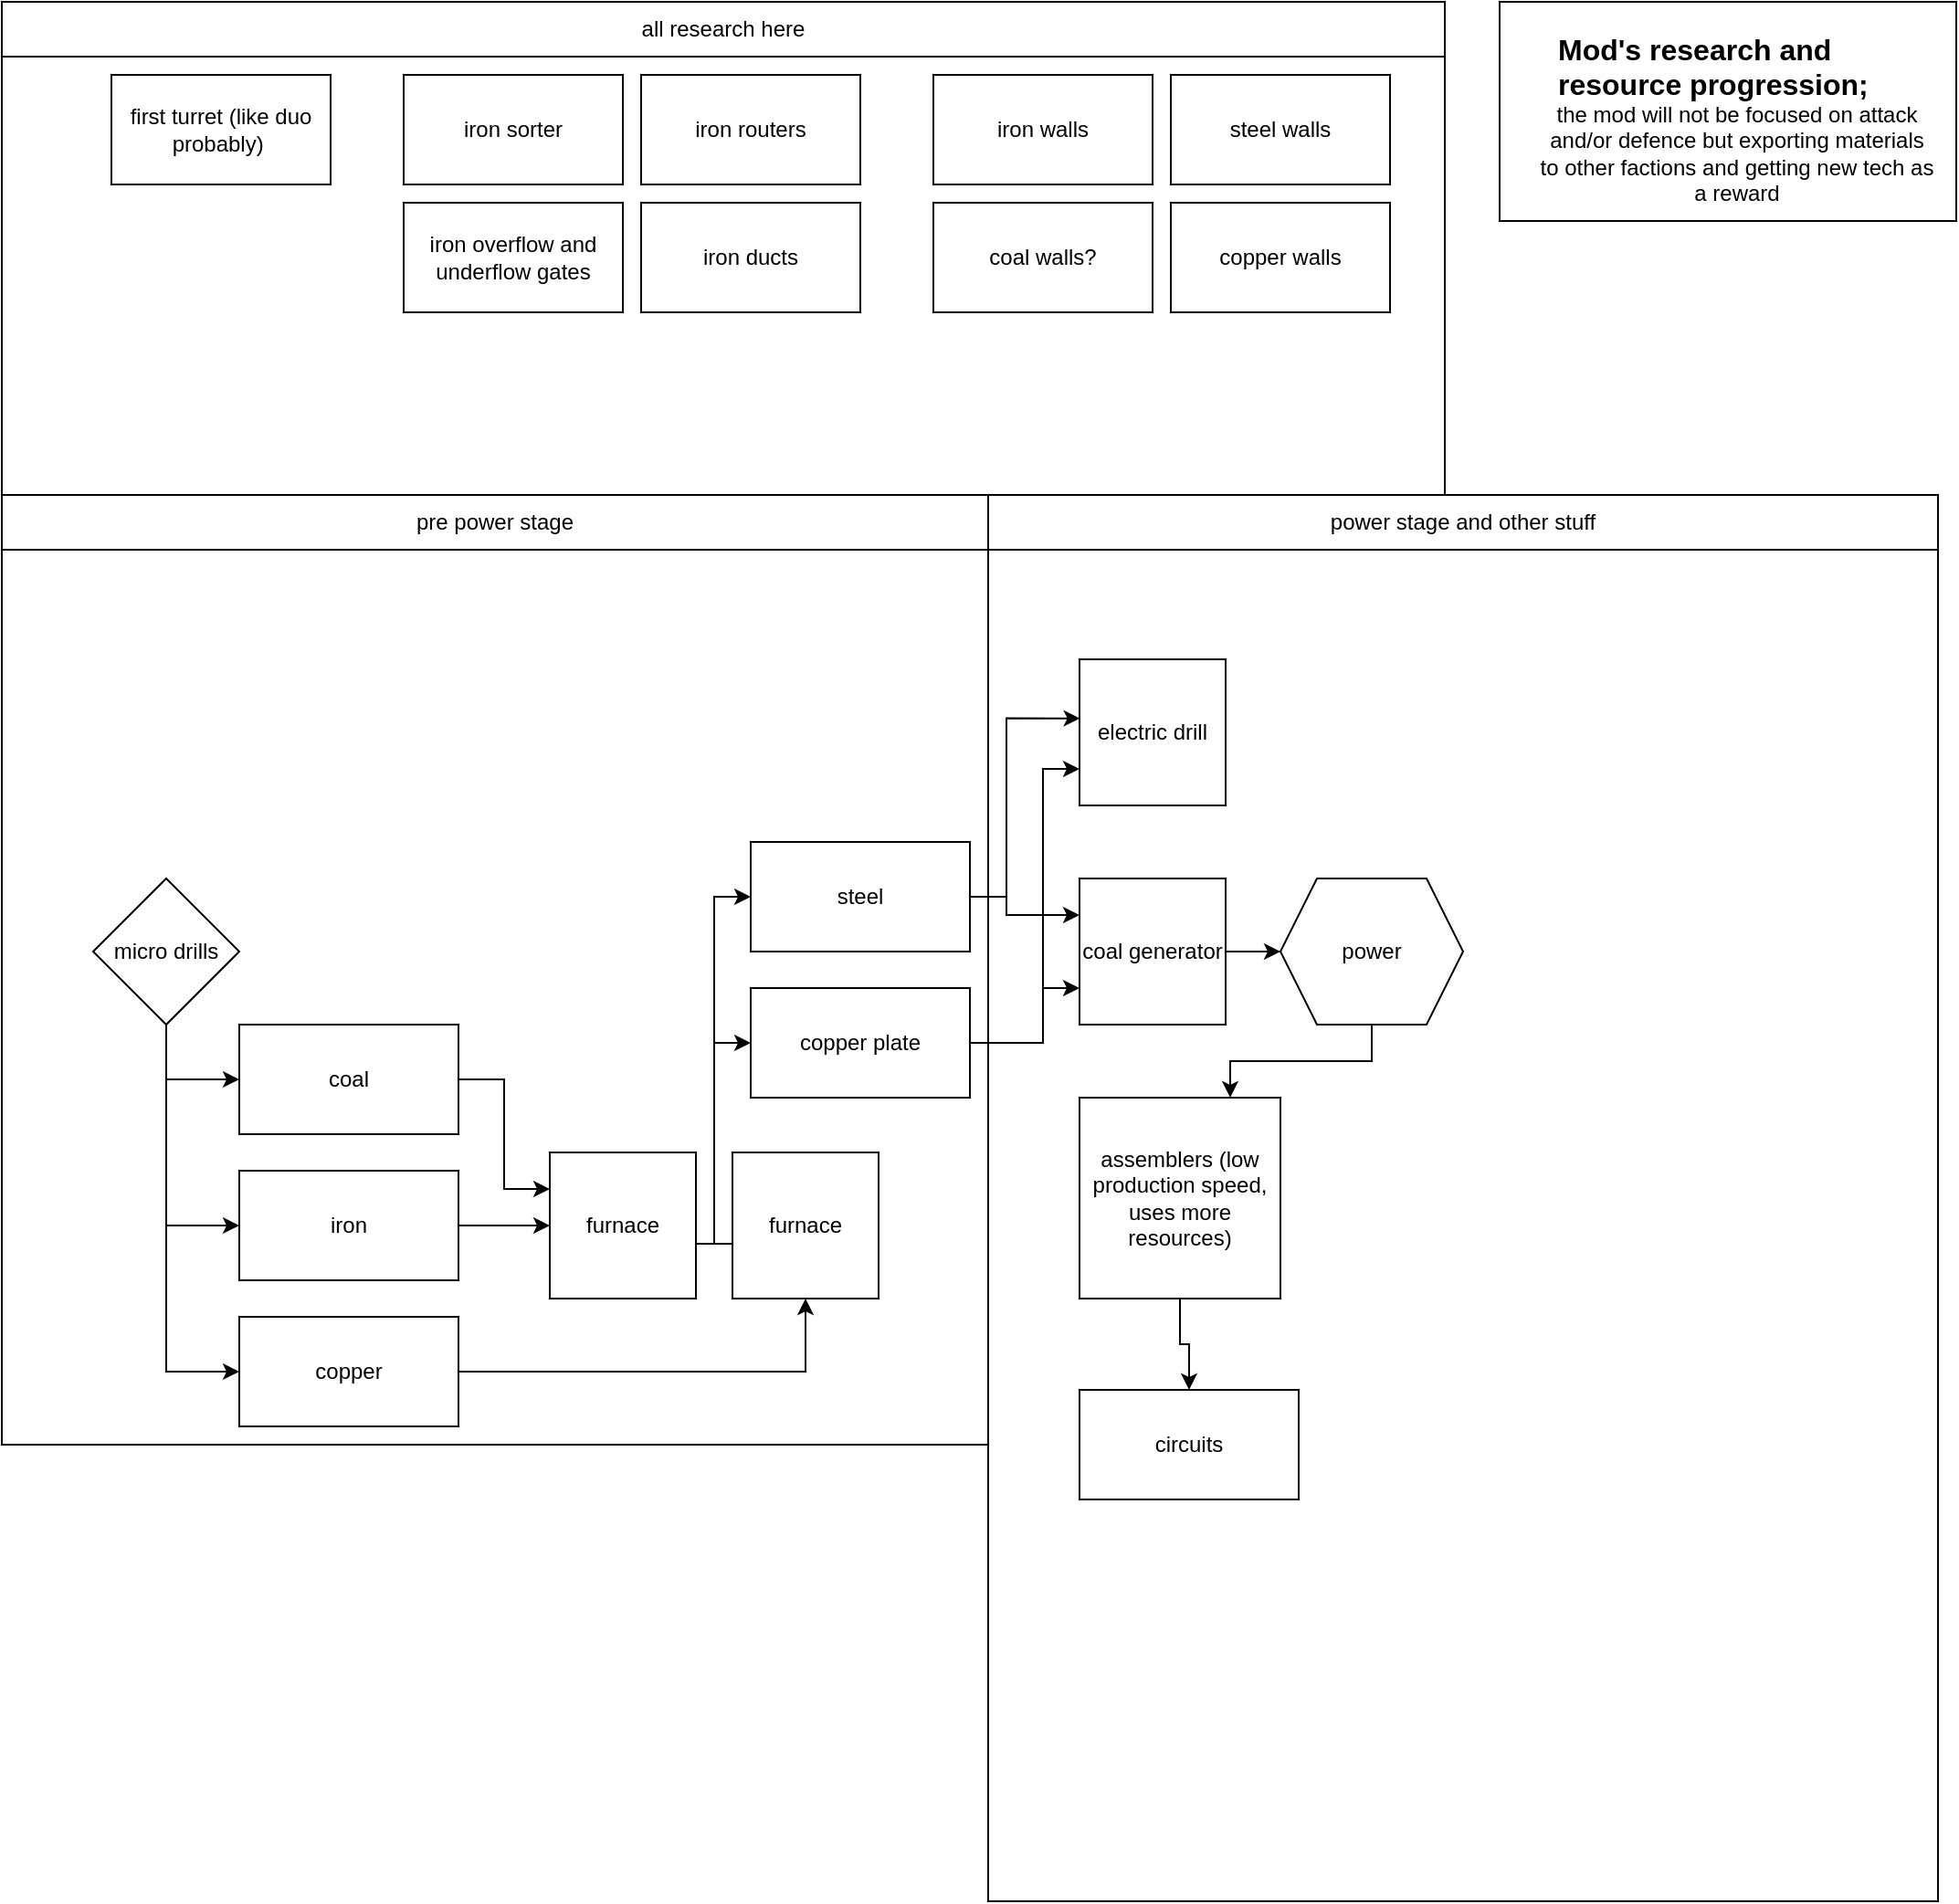 <mxfile version="24.7.5" pages="2">
  <diagram name="Page-1" id="s9i_fugD5oEYHVeArBS9">
    <mxGraphModel dx="1728" dy="1056" grid="1" gridSize="10" guides="1" tooltips="1" connect="1" arrows="1" fold="1" page="1" pageScale="1" pageWidth="827" pageHeight="1169" math="0" shadow="0">
      <root>
        <mxCell id="0" />
        <mxCell id="1" parent="0" />
        <mxCell id="mY_fCW7HWq9GlxdaKIIK-96" value="" style="rounded=0;whiteSpace=wrap;html=1;" vertex="1" parent="1">
          <mxGeometry x="860" width="250" height="120" as="geometry" />
        </mxCell>
        <mxCell id="mY_fCW7HWq9GlxdaKIIK-32" value="pre power stage" style="swimlane;fontStyle=0;childLayout=stackLayout;horizontal=1;startSize=30;horizontalStack=0;resizeParent=1;resizeParentMax=0;resizeLast=0;collapsible=1;marginBottom=0;whiteSpace=wrap;html=1;" vertex="1" parent="1">
          <mxGeometry x="40" y="270" width="540" height="520" as="geometry" />
        </mxCell>
        <mxCell id="mY_fCW7HWq9GlxdaKIIK-43" style="edgeStyle=orthogonalEdgeStyle;rounded=0;orthogonalLoop=1;jettySize=auto;html=1;entryX=0;entryY=0.5;entryDx=0;entryDy=0;" edge="1" parent="1" source="mY_fCW7HWq9GlxdaKIIK-38" target="mY_fCW7HWq9GlxdaKIIK-39">
          <mxGeometry relative="1" as="geometry" />
        </mxCell>
        <mxCell id="mY_fCW7HWq9GlxdaKIIK-44" style="edgeStyle=orthogonalEdgeStyle;rounded=0;orthogonalLoop=1;jettySize=auto;html=1;entryX=0;entryY=0.5;entryDx=0;entryDy=0;" edge="1" parent="1" source="mY_fCW7HWq9GlxdaKIIK-38" target="mY_fCW7HWq9GlxdaKIIK-40">
          <mxGeometry relative="1" as="geometry" />
        </mxCell>
        <mxCell id="mY_fCW7HWq9GlxdaKIIK-45" style="edgeStyle=orthogonalEdgeStyle;rounded=0;orthogonalLoop=1;jettySize=auto;html=1;entryX=0;entryY=0.5;entryDx=0;entryDy=0;" edge="1" parent="1" source="mY_fCW7HWq9GlxdaKIIK-38" target="mY_fCW7HWq9GlxdaKIIK-42">
          <mxGeometry relative="1" as="geometry" />
        </mxCell>
        <mxCell id="mY_fCW7HWq9GlxdaKIIK-38" value="micro drills" style="rhombus;whiteSpace=wrap;html=1;" vertex="1" parent="1">
          <mxGeometry x="90" y="480" width="80" height="80" as="geometry" />
        </mxCell>
        <mxCell id="mY_fCW7HWq9GlxdaKIIK-62" style="edgeStyle=orthogonalEdgeStyle;rounded=0;orthogonalLoop=1;jettySize=auto;html=1;entryX=0;entryY=0.25;entryDx=0;entryDy=0;" edge="1" parent="1" source="mY_fCW7HWq9GlxdaKIIK-39" target="mY_fCW7HWq9GlxdaKIIK-47">
          <mxGeometry relative="1" as="geometry" />
        </mxCell>
        <mxCell id="mY_fCW7HWq9GlxdaKIIK-39" value="coal" style="rounded=0;whiteSpace=wrap;html=1;" vertex="1" parent="1">
          <mxGeometry x="170" y="560" width="120" height="60" as="geometry" />
        </mxCell>
        <mxCell id="mY_fCW7HWq9GlxdaKIIK-61" style="edgeStyle=orthogonalEdgeStyle;rounded=0;orthogonalLoop=1;jettySize=auto;html=1;entryX=0;entryY=0.5;entryDx=0;entryDy=0;" edge="1" parent="1" source="mY_fCW7HWq9GlxdaKIIK-40" target="mY_fCW7HWq9GlxdaKIIK-47">
          <mxGeometry relative="1" as="geometry" />
        </mxCell>
        <mxCell id="mY_fCW7HWq9GlxdaKIIK-40" value="iron" style="rounded=0;whiteSpace=wrap;html=1;" vertex="1" parent="1">
          <mxGeometry x="170" y="640" width="120" height="60" as="geometry" />
        </mxCell>
        <mxCell id="mY_fCW7HWq9GlxdaKIIK-63" style="edgeStyle=orthogonalEdgeStyle;rounded=0;orthogonalLoop=1;jettySize=auto;html=1;entryX=0.5;entryY=1;entryDx=0;entryDy=0;" edge="1" parent="1" source="mY_fCW7HWq9GlxdaKIIK-42" target="mY_fCW7HWq9GlxdaKIIK-58">
          <mxGeometry relative="1" as="geometry" />
        </mxCell>
        <mxCell id="mY_fCW7HWq9GlxdaKIIK-42" value="copper" style="rounded=0;whiteSpace=wrap;html=1;" vertex="1" parent="1">
          <mxGeometry x="170" y="720" width="120" height="60" as="geometry" />
        </mxCell>
        <mxCell id="mY_fCW7HWq9GlxdaKIIK-56" style="edgeStyle=orthogonalEdgeStyle;rounded=0;orthogonalLoop=1;jettySize=auto;html=1;entryX=0;entryY=0.5;entryDx=0;entryDy=0;" edge="1" parent="1" source="mY_fCW7HWq9GlxdaKIIK-47" target="mY_fCW7HWq9GlxdaKIIK-54">
          <mxGeometry relative="1" as="geometry">
            <Array as="points">
              <mxPoint x="430" y="680" />
              <mxPoint x="430" y="490" />
            </Array>
          </mxGeometry>
        </mxCell>
        <mxCell id="mY_fCW7HWq9GlxdaKIIK-47" value="furnace" style="whiteSpace=wrap;html=1;aspect=fixed;" vertex="1" parent="1">
          <mxGeometry x="340" y="630" width="80" height="80" as="geometry" />
        </mxCell>
        <mxCell id="mY_fCW7HWq9GlxdaKIIK-86" style="edgeStyle=orthogonalEdgeStyle;rounded=0;orthogonalLoop=1;jettySize=auto;html=1;exitX=1;exitY=0.5;exitDx=0;exitDy=0;entryX=0;entryY=0.75;entryDx=0;entryDy=0;" edge="1" parent="1" source="mY_fCW7HWq9GlxdaKIIK-53" target="mY_fCW7HWq9GlxdaKIIK-84">
          <mxGeometry relative="1" as="geometry">
            <Array as="points">
              <mxPoint x="610" y="570" />
              <mxPoint x="610" y="540" />
            </Array>
          </mxGeometry>
        </mxCell>
        <mxCell id="mY_fCW7HWq9GlxdaKIIK-99" style="edgeStyle=orthogonalEdgeStyle;rounded=0;orthogonalLoop=1;jettySize=auto;html=1;entryX=0;entryY=0.75;entryDx=0;entryDy=0;" edge="1" parent="1" source="mY_fCW7HWq9GlxdaKIIK-53" target="mY_fCW7HWq9GlxdaKIIK-97">
          <mxGeometry relative="1" as="geometry">
            <mxPoint x="620" y="420" as="targetPoint" />
            <Array as="points">
              <mxPoint x="610" y="570" />
              <mxPoint x="610" y="420" />
            </Array>
          </mxGeometry>
        </mxCell>
        <mxCell id="mY_fCW7HWq9GlxdaKIIK-53" value="copper plate" style="rounded=0;whiteSpace=wrap;html=1;" vertex="1" parent="1">
          <mxGeometry x="450" y="540" width="120" height="60" as="geometry" />
        </mxCell>
        <mxCell id="mY_fCW7HWq9GlxdaKIIK-85" style="edgeStyle=orthogonalEdgeStyle;rounded=0;orthogonalLoop=1;jettySize=auto;html=1;exitX=1;exitY=0.5;exitDx=0;exitDy=0;entryX=0;entryY=0.25;entryDx=0;entryDy=0;" edge="1" parent="1" source="mY_fCW7HWq9GlxdaKIIK-54" target="mY_fCW7HWq9GlxdaKIIK-84">
          <mxGeometry relative="1" as="geometry">
            <Array as="points">
              <mxPoint x="590" y="490" />
              <mxPoint x="590" y="500" />
            </Array>
          </mxGeometry>
        </mxCell>
        <mxCell id="mY_fCW7HWq9GlxdaKIIK-54" value="steel" style="rounded=0;whiteSpace=wrap;html=1;" vertex="1" parent="1">
          <mxGeometry x="450" y="460" width="120" height="60" as="geometry" />
        </mxCell>
        <mxCell id="mY_fCW7HWq9GlxdaKIIK-59" style="edgeStyle=orthogonalEdgeStyle;rounded=0;orthogonalLoop=1;jettySize=auto;html=1;entryX=0;entryY=0.5;entryDx=0;entryDy=0;" edge="1" parent="1" source="mY_fCW7HWq9GlxdaKIIK-58" target="mY_fCW7HWq9GlxdaKIIK-53">
          <mxGeometry relative="1" as="geometry">
            <mxPoint x="430" y="570" as="targetPoint" />
            <Array as="points">
              <mxPoint x="430" y="680" />
              <mxPoint x="430" y="570" />
            </Array>
          </mxGeometry>
        </mxCell>
        <mxCell id="mY_fCW7HWq9GlxdaKIIK-58" value="furnace" style="whiteSpace=wrap;html=1;aspect=fixed;" vertex="1" parent="1">
          <mxGeometry x="440" y="630" width="80" height="80" as="geometry" />
        </mxCell>
        <mxCell id="mY_fCW7HWq9GlxdaKIIK-65" value="steel walls&lt;span style=&quot;caret-color: rgba(0, 0, 0, 0); color: rgba(0, 0, 0, 0); font-family: monospace; font-size: 0px; text-align: start; white-space: nowrap;&quot;&gt;%3CmxGraphModel%3E%3Croot%3E%3CmxCell%20id%3D%220%22%2F%3E%3CmxCell%20id%3D%221%22%20parent%3D%220%22%2F%3E%3CmxCell%20id%3D%222%22%20value%3D%22steel%22%20style%3D%22rounded%3D0%3BwhiteSpace%3Dwrap%3Bhtml%3D1%3B%22%20vertex%3D%221%22%20parent%3D%221%22%3E%3CmxGeometry%20x%3D%22480%22%20y%3D%22460%22%20width%3D%22120%22%20height%3D%2260%22%20as%3D%22geometry%22%2F%3E%3C%2FmxCell%3E%3C%2Froot%3E%3C%2FmxGraphModel%3E&lt;/span&gt;" style="rounded=0;whiteSpace=wrap;html=1;" vertex="1" parent="1">
          <mxGeometry x="680" y="40" width="120" height="60" as="geometry" />
        </mxCell>
        <mxCell id="mY_fCW7HWq9GlxdaKIIK-66" value="copper walls" style="rounded=0;whiteSpace=wrap;html=1;" vertex="1" parent="1">
          <mxGeometry x="680" y="110" width="120" height="60" as="geometry" />
        </mxCell>
        <mxCell id="mY_fCW7HWq9GlxdaKIIK-67" value="iron walls" style="rounded=0;whiteSpace=wrap;html=1;" vertex="1" parent="1">
          <mxGeometry x="550" y="40" width="120" height="60" as="geometry" />
        </mxCell>
        <mxCell id="mY_fCW7HWq9GlxdaKIIK-68" value="coal walls?" style="rounded=0;whiteSpace=wrap;html=1;" vertex="1" parent="1">
          <mxGeometry x="550" y="110" width="120" height="60" as="geometry" />
        </mxCell>
        <mxCell id="mY_fCW7HWq9GlxdaKIIK-69" value="iron routers" style="rounded=0;whiteSpace=wrap;html=1;" vertex="1" parent="1">
          <mxGeometry x="390" y="40" width="120" height="60" as="geometry" />
        </mxCell>
        <mxCell id="mY_fCW7HWq9GlxdaKIIK-70" value="iron ducts" style="rounded=0;whiteSpace=wrap;html=1;" vertex="1" parent="1">
          <mxGeometry x="390" y="110" width="120" height="60" as="geometry" />
        </mxCell>
        <mxCell id="mY_fCW7HWq9GlxdaKIIK-71" value="iron sorter" style="rounded=0;whiteSpace=wrap;html=1;" vertex="1" parent="1">
          <mxGeometry x="260" y="40" width="120" height="60" as="geometry" />
        </mxCell>
        <mxCell id="mY_fCW7HWq9GlxdaKIIK-72" value="iron overflow and underflow gates" style="rounded=0;whiteSpace=wrap;html=1;" vertex="1" parent="1">
          <mxGeometry x="260" y="110" width="120" height="60" as="geometry" />
        </mxCell>
        <mxCell id="mY_fCW7HWq9GlxdaKIIK-73" value="first turret (like duo probably)&amp;nbsp;" style="rounded=0;whiteSpace=wrap;html=1;" vertex="1" parent="1">
          <mxGeometry x="100" y="40" width="120" height="60" as="geometry" />
        </mxCell>
        <mxCell id="mY_fCW7HWq9GlxdaKIIK-80" value="power stage and other stuff" style="swimlane;fontStyle=0;childLayout=stackLayout;horizontal=1;startSize=30;horizontalStack=0;resizeParent=1;resizeParentMax=0;resizeLast=0;collapsible=1;marginBottom=0;whiteSpace=wrap;html=1;" vertex="1" parent="1">
          <mxGeometry x="580" y="270" width="520" height="770" as="geometry" />
        </mxCell>
        <mxCell id="mY_fCW7HWq9GlxdaKIIK-81" value="all research here" style="swimlane;fontStyle=0;childLayout=stackLayout;horizontal=1;startSize=30;horizontalStack=0;resizeParent=1;resizeParentMax=0;resizeLast=0;collapsible=1;marginBottom=0;whiteSpace=wrap;html=1;" vertex="1" parent="1">
          <mxGeometry x="40" width="790" height="270" as="geometry">
            <mxRectangle x="40" width="130" height="30" as="alternateBounds" />
          </mxGeometry>
        </mxCell>
        <mxCell id="mY_fCW7HWq9GlxdaKIIK-91" style="edgeStyle=orthogonalEdgeStyle;rounded=0;orthogonalLoop=1;jettySize=auto;html=1;entryX=0;entryY=0.5;entryDx=0;entryDy=0;" edge="1" parent="1" source="mY_fCW7HWq9GlxdaKIIK-84" target="mY_fCW7HWq9GlxdaKIIK-90">
          <mxGeometry relative="1" as="geometry" />
        </mxCell>
        <mxCell id="mY_fCW7HWq9GlxdaKIIK-84" value="coal generator" style="whiteSpace=wrap;html=1;aspect=fixed;" vertex="1" parent="1">
          <mxGeometry x="630" y="480" width="80" height="80" as="geometry" />
        </mxCell>
        <mxCell id="mY_fCW7HWq9GlxdaKIIK-100" style="edgeStyle=orthogonalEdgeStyle;rounded=0;orthogonalLoop=1;jettySize=auto;html=1;entryX=0.5;entryY=0;entryDx=0;entryDy=0;" edge="1" parent="1" source="mY_fCW7HWq9GlxdaKIIK-87" target="mY_fCW7HWq9GlxdaKIIK-93">
          <mxGeometry relative="1" as="geometry" />
        </mxCell>
        <mxCell id="mY_fCW7HWq9GlxdaKIIK-87" value="assemblers (low production speed, uses more resources)" style="whiteSpace=wrap;html=1;aspect=fixed;" vertex="1" parent="1">
          <mxGeometry x="630" y="600" width="110" height="110" as="geometry" />
        </mxCell>
        <mxCell id="mY_fCW7HWq9GlxdaKIIK-92" style="edgeStyle=orthogonalEdgeStyle;rounded=0;orthogonalLoop=1;jettySize=auto;html=1;entryX=0.75;entryY=0;entryDx=0;entryDy=0;" edge="1" parent="1" source="mY_fCW7HWq9GlxdaKIIK-90" target="mY_fCW7HWq9GlxdaKIIK-87">
          <mxGeometry relative="1" as="geometry" />
        </mxCell>
        <mxCell id="mY_fCW7HWq9GlxdaKIIK-90" value="power" style="shape=hexagon;perimeter=hexagonPerimeter2;whiteSpace=wrap;html=1;fixedSize=1;" vertex="1" parent="1">
          <mxGeometry x="740" y="480" width="100" height="80" as="geometry" />
        </mxCell>
        <mxCell id="mY_fCW7HWq9GlxdaKIIK-93" value="circuits" style="rounded=0;whiteSpace=wrap;html=1;" vertex="1" parent="1">
          <mxGeometry x="630" y="760" width="120" height="60" as="geometry" />
        </mxCell>
        <mxCell id="mY_fCW7HWq9GlxdaKIIK-94" value="Mod&#39;s research and resource progression;" style="text;html=1;whiteSpace=wrap;overflow=hidden;rounded=0;fontSize=16;fontStyle=1" vertex="1" parent="1">
          <mxGeometry x="890" y="10" width="210" height="50" as="geometry" />
        </mxCell>
        <mxCell id="mY_fCW7HWq9GlxdaKIIK-95" value="the mod will not be focused on attack and/or defence but exporting materials to other factions and getting new tech as a reward" style="text;html=1;align=center;verticalAlign=middle;whiteSpace=wrap;rounded=0;" vertex="1" parent="1">
          <mxGeometry x="880" y="55" width="220" height="55" as="geometry" />
        </mxCell>
        <mxCell id="mY_fCW7HWq9GlxdaKIIK-97" value="electric drill" style="whiteSpace=wrap;html=1;aspect=fixed;" vertex="1" parent="1">
          <mxGeometry x="630" y="360" width="80" height="80" as="geometry" />
        </mxCell>
        <mxCell id="mY_fCW7HWq9GlxdaKIIK-98" style="edgeStyle=orthogonalEdgeStyle;rounded=0;orthogonalLoop=1;jettySize=auto;html=1;entryX=0.004;entryY=0.404;entryDx=0;entryDy=0;entryPerimeter=0;" edge="1" parent="1" source="mY_fCW7HWq9GlxdaKIIK-54" target="mY_fCW7HWq9GlxdaKIIK-97">
          <mxGeometry relative="1" as="geometry">
            <Array as="points">
              <mxPoint x="590" y="490" />
              <mxPoint x="590" y="392" />
            </Array>
          </mxGeometry>
        </mxCell>
      </root>
    </mxGraphModel>
  </diagram>
  <diagram id="K655trfNpadYl0hqCC47" name="Page-2">
    <mxGraphModel dx="614" dy="990" grid="0" gridSize="10" guides="1" tooltips="1" connect="1" arrows="1" fold="1" page="0" pageScale="1" pageWidth="827" pageHeight="1169" math="0" shadow="0">
      <root>
        <mxCell id="0" />
        <mxCell id="1" parent="0" />
        <mxCell id="cuyIu7-lKaYsHIw2DtK4-1" value="Container" style="swimlane;" vertex="1" parent="1">
          <mxGeometry x="7" y="-77" width="525" height="461" as="geometry" />
        </mxCell>
        <mxCell id="cuyIu7-lKaYsHIw2DtK4-2" value="The Ancient’s tech tree" style="rounded=0;whiteSpace=wrap;html=1;" vertex="1" parent="cuyIu7-lKaYsHIw2DtK4-1">
          <mxGeometry width="120" height="60" as="geometry" />
        </mxCell>
        <mxCell id="cuyIu7-lKaYsHIw2DtK4-3" value="So basically there is going to be a special Red/yellow/white crystal that can “store matter” matter is sth like mana in those magic games so the matter can be used to “forge” anything and I mean VERYTHING. Need some power for your drill? No problem. Gotta recharge your unit thats out of ammo but u don’t have enough steel to make some? Matter saves the day. And so the sharded is going to fight the ancients that use the planet to recharge, refuel their ships while building a so called “interstellar gate” which is a technology that uses energy and matter make artificial gravity field to redirect and stabilise the ships that fly at big speeds. This tech can be used to travel between planets, galaxies. This requires the whole planet to be filled with production to even maintain the gate. Building the gate requires over 500 t7 ships and 5 outposts orbiting the planet to even maintain the ships, gate.&lt;div&gt;The planet has many asteroids (5 to be exact).&lt;/div&gt;&lt;div&gt;Those can be used to either spy the bases with telescopes,&lt;/div&gt;&lt;div&gt;Mine resources, transport resources, or gain energy with solar panels.&lt;/div&gt;&lt;div&gt;One of the asteroids matches the rotation speed ot the planet so 2 facilities can be build on both the planet and the asteroid to make a space lift&lt;/div&gt;" style="rounded=0;whiteSpace=wrap;html=1;" vertex="1" parent="cuyIu7-lKaYsHIw2DtK4-1">
          <mxGeometry x="132" y="170" width="391" height="291" as="geometry" />
        </mxCell>
      </root>
    </mxGraphModel>
  </diagram>
</mxfile>
